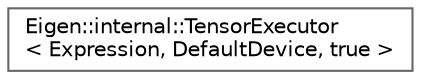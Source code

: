 digraph "类继承关系图"
{
 // LATEX_PDF_SIZE
  bgcolor="transparent";
  edge [fontname=Helvetica,fontsize=10,labelfontname=Helvetica,labelfontsize=10];
  node [fontname=Helvetica,fontsize=10,shape=box,height=0.2,width=0.4];
  rankdir="LR";
  Node0 [id="Node000000",label="Eigen::internal::TensorExecutor\l\< Expression, DefaultDevice, true \>",height=0.2,width=0.4,color="grey40", fillcolor="white", style="filled",URL="$class_eigen_1_1internal_1_1_tensor_executor_3_01_expression_00_01_default_device_00_01true_01_4.html",tooltip=" "];
}
